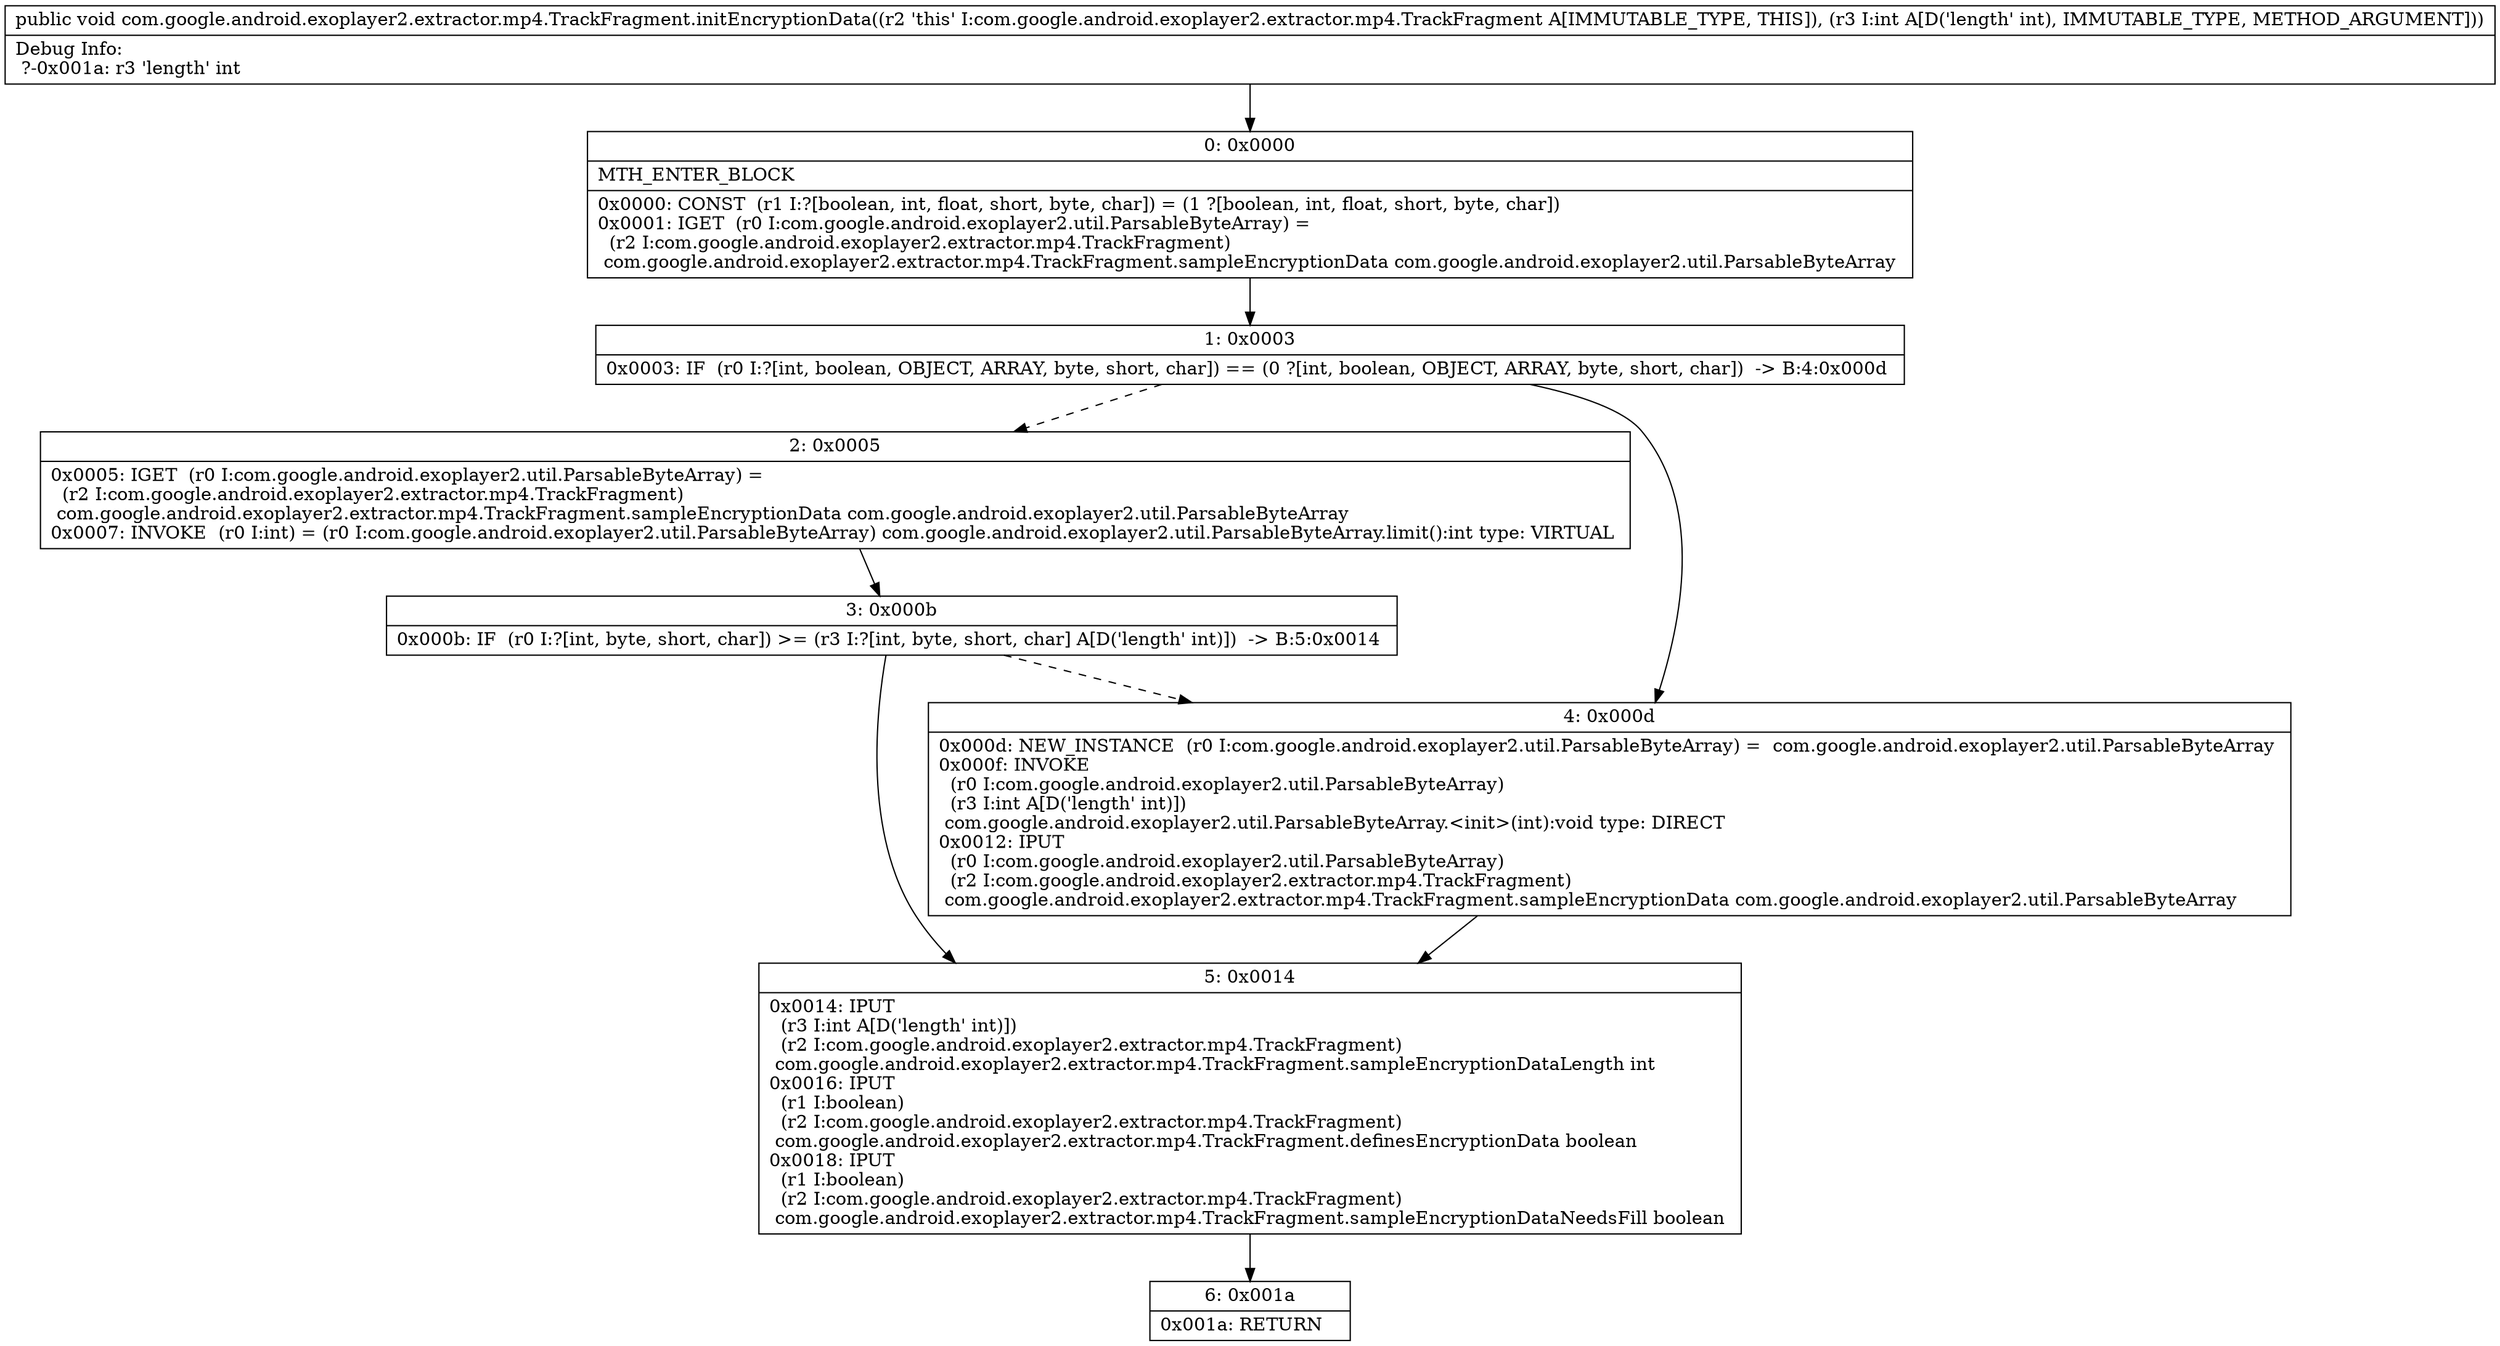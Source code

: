 digraph "CFG forcom.google.android.exoplayer2.extractor.mp4.TrackFragment.initEncryptionData(I)V" {
Node_0 [shape=record,label="{0\:\ 0x0000|MTH_ENTER_BLOCK\l|0x0000: CONST  (r1 I:?[boolean, int, float, short, byte, char]) = (1 ?[boolean, int, float, short, byte, char]) \l0x0001: IGET  (r0 I:com.google.android.exoplayer2.util.ParsableByteArray) = \l  (r2 I:com.google.android.exoplayer2.extractor.mp4.TrackFragment)\l com.google.android.exoplayer2.extractor.mp4.TrackFragment.sampleEncryptionData com.google.android.exoplayer2.util.ParsableByteArray \l}"];
Node_1 [shape=record,label="{1\:\ 0x0003|0x0003: IF  (r0 I:?[int, boolean, OBJECT, ARRAY, byte, short, char]) == (0 ?[int, boolean, OBJECT, ARRAY, byte, short, char])  \-\> B:4:0x000d \l}"];
Node_2 [shape=record,label="{2\:\ 0x0005|0x0005: IGET  (r0 I:com.google.android.exoplayer2.util.ParsableByteArray) = \l  (r2 I:com.google.android.exoplayer2.extractor.mp4.TrackFragment)\l com.google.android.exoplayer2.extractor.mp4.TrackFragment.sampleEncryptionData com.google.android.exoplayer2.util.ParsableByteArray \l0x0007: INVOKE  (r0 I:int) = (r0 I:com.google.android.exoplayer2.util.ParsableByteArray) com.google.android.exoplayer2.util.ParsableByteArray.limit():int type: VIRTUAL \l}"];
Node_3 [shape=record,label="{3\:\ 0x000b|0x000b: IF  (r0 I:?[int, byte, short, char]) \>= (r3 I:?[int, byte, short, char] A[D('length' int)])  \-\> B:5:0x0014 \l}"];
Node_4 [shape=record,label="{4\:\ 0x000d|0x000d: NEW_INSTANCE  (r0 I:com.google.android.exoplayer2.util.ParsableByteArray) =  com.google.android.exoplayer2.util.ParsableByteArray \l0x000f: INVOKE  \l  (r0 I:com.google.android.exoplayer2.util.ParsableByteArray)\l  (r3 I:int A[D('length' int)])\l com.google.android.exoplayer2.util.ParsableByteArray.\<init\>(int):void type: DIRECT \l0x0012: IPUT  \l  (r0 I:com.google.android.exoplayer2.util.ParsableByteArray)\l  (r2 I:com.google.android.exoplayer2.extractor.mp4.TrackFragment)\l com.google.android.exoplayer2.extractor.mp4.TrackFragment.sampleEncryptionData com.google.android.exoplayer2.util.ParsableByteArray \l}"];
Node_5 [shape=record,label="{5\:\ 0x0014|0x0014: IPUT  \l  (r3 I:int A[D('length' int)])\l  (r2 I:com.google.android.exoplayer2.extractor.mp4.TrackFragment)\l com.google.android.exoplayer2.extractor.mp4.TrackFragment.sampleEncryptionDataLength int \l0x0016: IPUT  \l  (r1 I:boolean)\l  (r2 I:com.google.android.exoplayer2.extractor.mp4.TrackFragment)\l com.google.android.exoplayer2.extractor.mp4.TrackFragment.definesEncryptionData boolean \l0x0018: IPUT  \l  (r1 I:boolean)\l  (r2 I:com.google.android.exoplayer2.extractor.mp4.TrackFragment)\l com.google.android.exoplayer2.extractor.mp4.TrackFragment.sampleEncryptionDataNeedsFill boolean \l}"];
Node_6 [shape=record,label="{6\:\ 0x001a|0x001a: RETURN   \l}"];
MethodNode[shape=record,label="{public void com.google.android.exoplayer2.extractor.mp4.TrackFragment.initEncryptionData((r2 'this' I:com.google.android.exoplayer2.extractor.mp4.TrackFragment A[IMMUTABLE_TYPE, THIS]), (r3 I:int A[D('length' int), IMMUTABLE_TYPE, METHOD_ARGUMENT]))  | Debug Info:\l  ?\-0x001a: r3 'length' int\l}"];
MethodNode -> Node_0;
Node_0 -> Node_1;
Node_1 -> Node_2[style=dashed];
Node_1 -> Node_4;
Node_2 -> Node_3;
Node_3 -> Node_4[style=dashed];
Node_3 -> Node_5;
Node_4 -> Node_5;
Node_5 -> Node_6;
}

